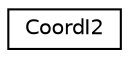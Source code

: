 digraph "Graphical Class Hierarchy"
{
  edge [fontname="Helvetica",fontsize="10",labelfontname="Helvetica",labelfontsize="10"];
  node [fontname="Helvetica",fontsize="10",shape=record];
  rankdir="LR";
  Node0 [label="CoordI2",height=0.2,width=0.4,color="black", fillcolor="white", style="filled",URL="$classCoordI2.html"];
}
